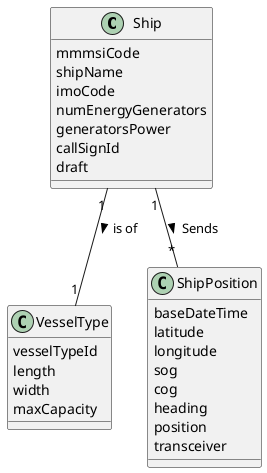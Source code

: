 @startuml
'https://plantuml.com/class-diagram

class Ship{
   mmmsiCode
   shipName
   imoCode
   numEnergyGenerators
   generatorsPower
   callSignId
   draft
    }
class VesselType{
    vesselTypeId
    length
    width
    maxCapacity
}

class ShipPosition{
    baseDateTime
    latitude
    longitude
    sog
    cog
    heading
    position
    transceiver
}


Ship "1" -- "*" ShipPosition : Sends >
Ship "1" -- "1" VesselType : is of >




@enduml
